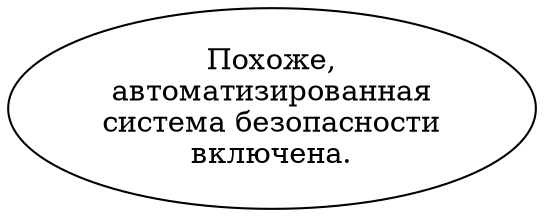 digraph weapsys {
  "start" [style=filled       fillcolor="#FFFFFF"       color="#000000"]
  "start" [label="Похоже,\nавтоматизированная\nсистема безопасности\nвключена."]
}